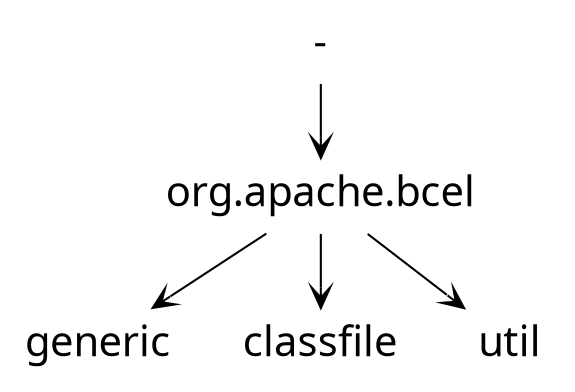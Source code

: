digraph BasicSPHG { 
node [shape=plaintext, fontname=Skia, fontsize=20];
edge [fontname=Skia, fontsize = 10];
4[ label="org.apache.bcel"];
3[ label="generic"];
2[ label="classfile"];
1[ label="util"];
0[ label="-"];
0->4[color="black", arrowhead="vee", label = ""];
4->3[color="black", arrowhead="vee", label = ""];
4->2[color="black", arrowhead="vee", label = ""];
4->1[color="black", arrowhead="vee", label = ""]
}